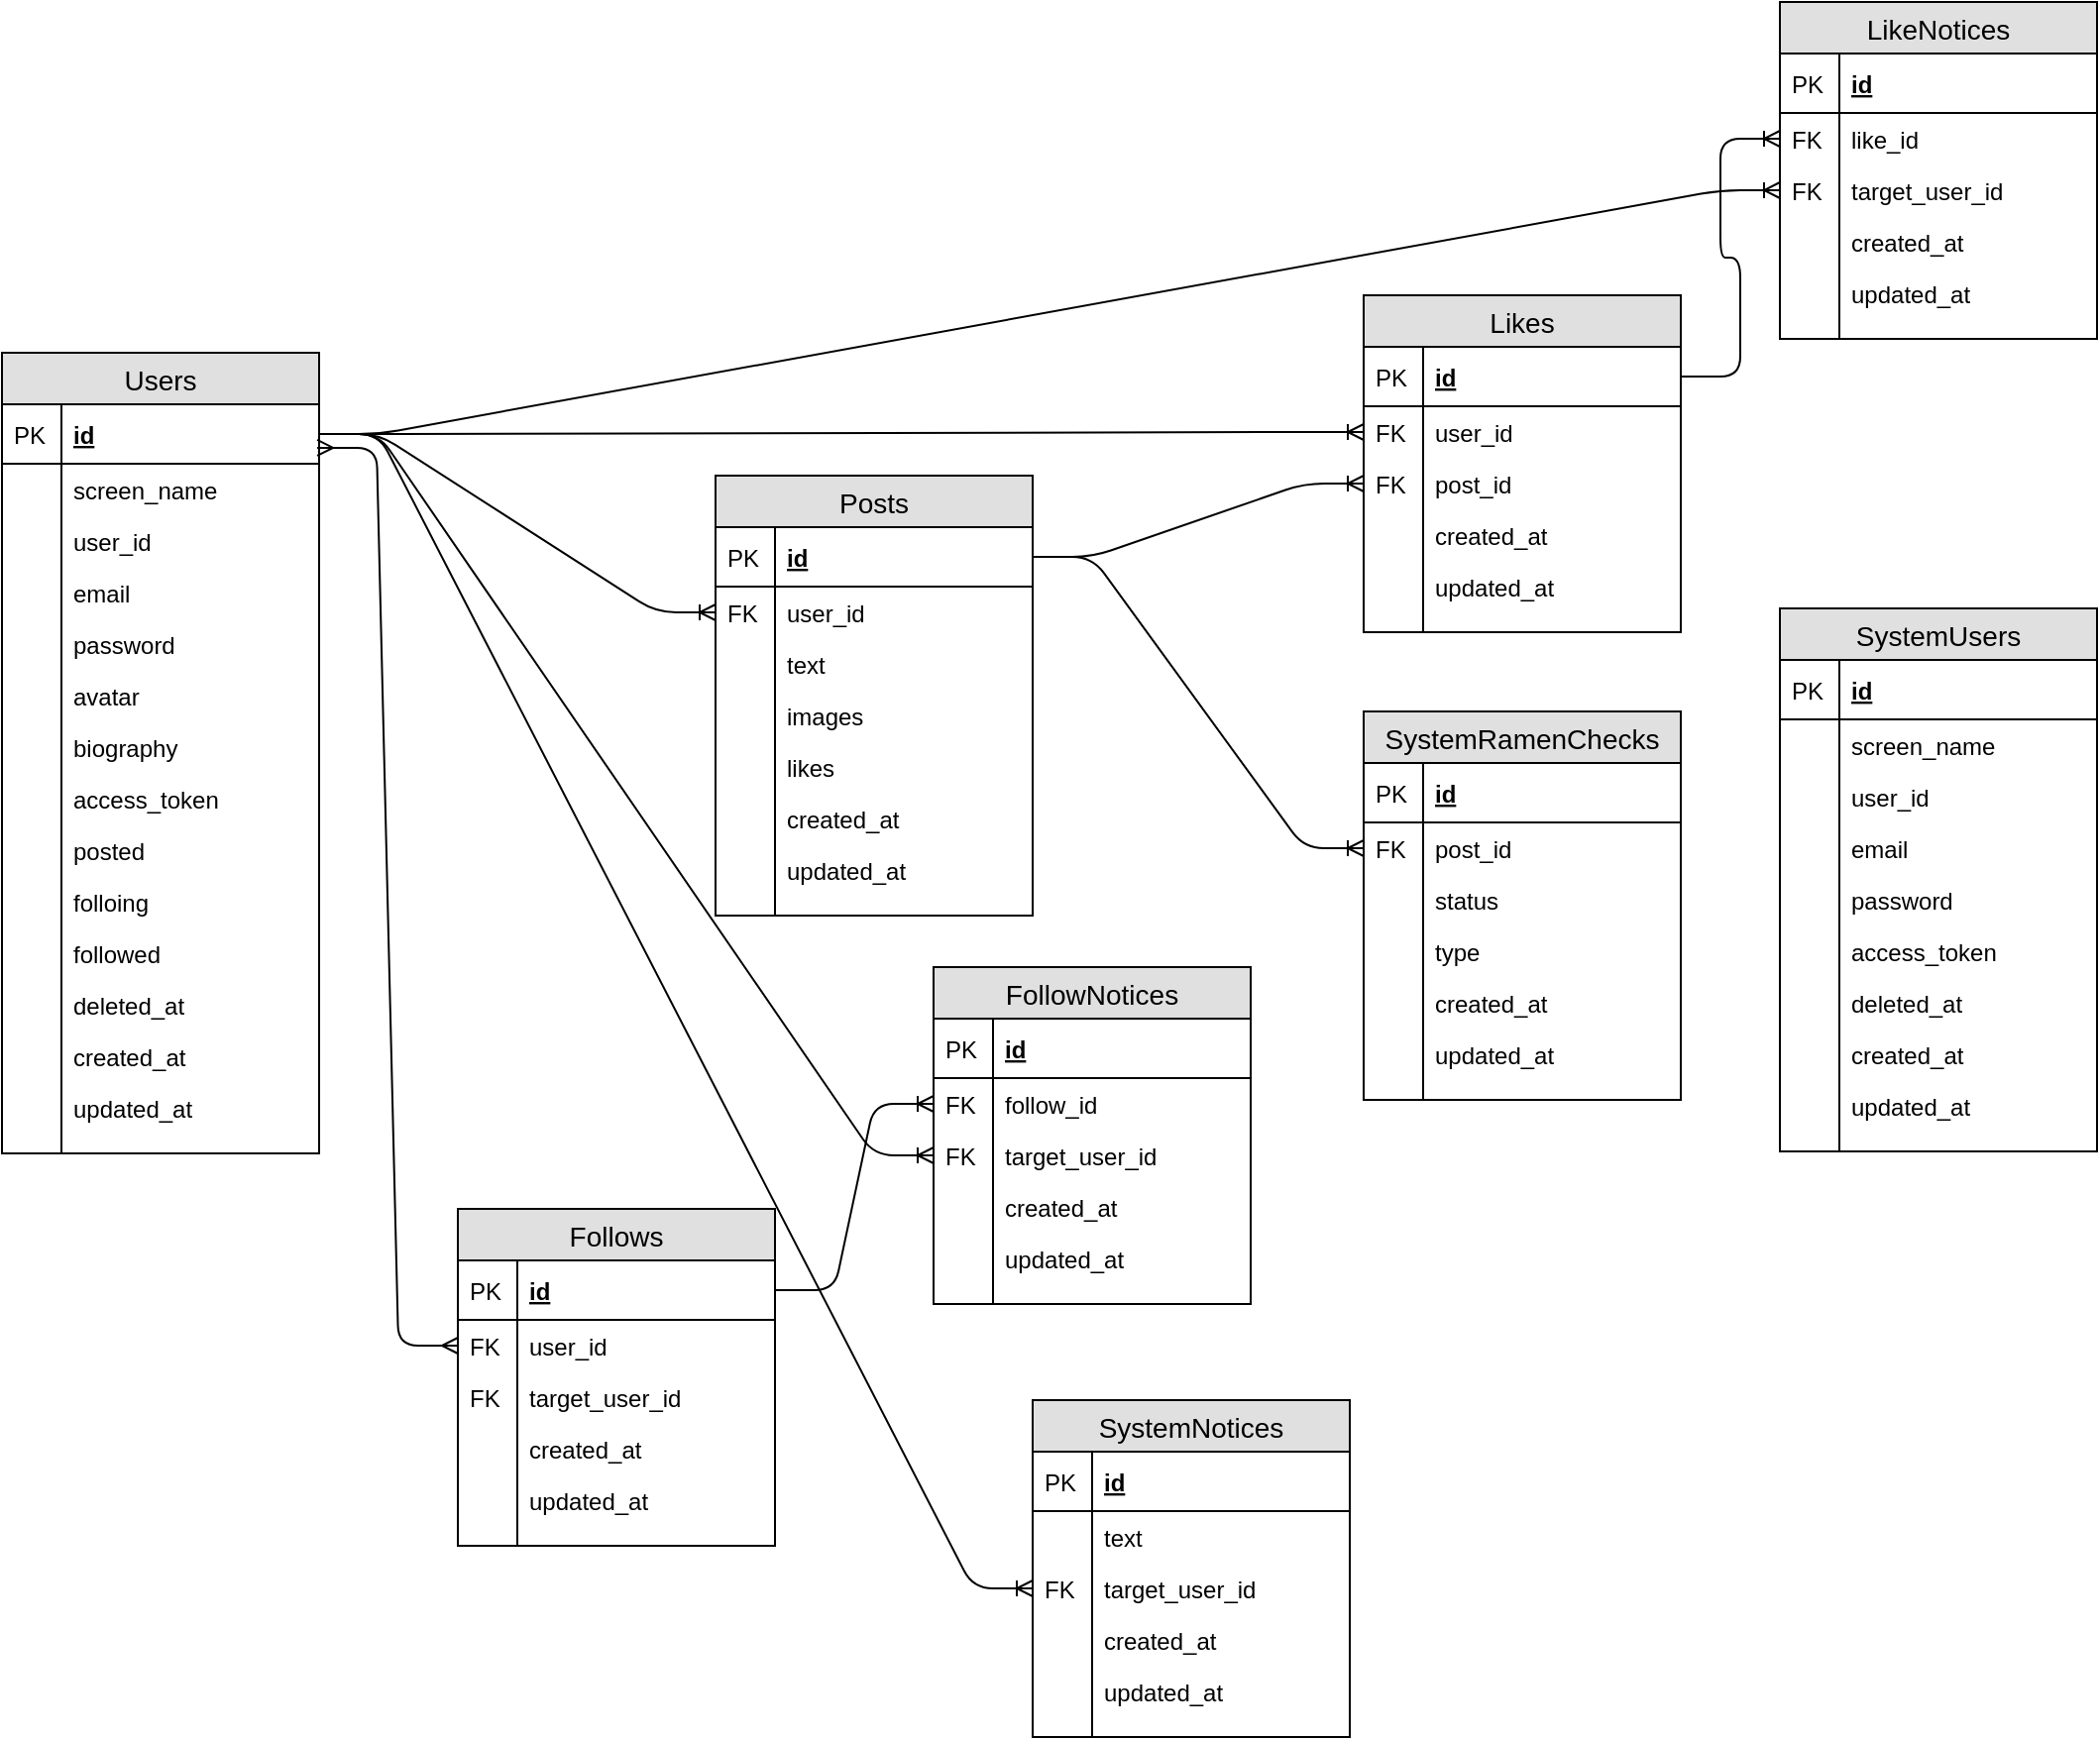 <mxfile version="12.1.3" type="device" pages="1"><diagram id="52-p8HICVX7hDOIulTGm" name="Page-1"><mxGraphModel dx="868" dy="1631" grid="1" gridSize="10" guides="1" tooltips="1" connect="1" arrows="1" fold="1" page="1" pageScale="1" pageWidth="827" pageHeight="1169" math="0" shadow="0"><root><mxCell id="0"/><mxCell id="1" parent="0"/><mxCell id="b--1Mi5Ea0OH1ran-J2r-1" value="Users" style="swimlane;fontStyle=0;childLayout=stackLayout;horizontal=1;startSize=26;fillColor=#e0e0e0;horizontalStack=0;resizeParent=1;resizeParentMax=0;resizeLast=0;collapsible=1;marginBottom=0;swimlaneFillColor=#ffffff;align=center;fontSize=14;" parent="1" vertex="1"><mxGeometry x="10" y="67" width="160" height="404" as="geometry"/></mxCell><mxCell id="b--1Mi5Ea0OH1ran-J2r-2" value="id" style="shape=partialRectangle;top=0;left=0;right=0;bottom=1;align=left;verticalAlign=middle;fillColor=none;spacingLeft=34;spacingRight=4;overflow=hidden;rotatable=0;points=[[0,0.5],[1,0.5]];portConstraint=eastwest;dropTarget=0;fontStyle=5;fontSize=12;" parent="b--1Mi5Ea0OH1ran-J2r-1" vertex="1"><mxGeometry y="26" width="160" height="30" as="geometry"/></mxCell><mxCell id="b--1Mi5Ea0OH1ran-J2r-3" value="PK" style="shape=partialRectangle;top=0;left=0;bottom=0;fillColor=none;align=left;verticalAlign=middle;spacingLeft=4;spacingRight=4;overflow=hidden;rotatable=0;points=[];portConstraint=eastwest;part=1;fontSize=12;" parent="b--1Mi5Ea0OH1ran-J2r-2" vertex="1" connectable="0"><mxGeometry width="30" height="30" as="geometry"/></mxCell><mxCell id="b--1Mi5Ea0OH1ran-J2r-4" value="screen_name" style="shape=partialRectangle;top=0;left=0;right=0;bottom=0;align=left;verticalAlign=top;fillColor=none;spacingLeft=34;spacingRight=4;overflow=hidden;rotatable=0;points=[[0,0.5],[1,0.5]];portConstraint=eastwest;dropTarget=0;fontSize=12;" parent="b--1Mi5Ea0OH1ran-J2r-1" vertex="1"><mxGeometry y="56" width="160" height="26" as="geometry"/></mxCell><mxCell id="b--1Mi5Ea0OH1ran-J2r-5" value="" style="shape=partialRectangle;top=0;left=0;bottom=0;fillColor=none;align=left;verticalAlign=top;spacingLeft=4;spacingRight=4;overflow=hidden;rotatable=0;points=[];portConstraint=eastwest;part=1;fontSize=12;" parent="b--1Mi5Ea0OH1ran-J2r-4" vertex="1" connectable="0"><mxGeometry width="30" height="26" as="geometry"/></mxCell><mxCell id="b--1Mi5Ea0OH1ran-J2r-6" value="user_id" style="shape=partialRectangle;top=0;left=0;right=0;bottom=0;align=left;verticalAlign=top;fillColor=none;spacingLeft=34;spacingRight=4;overflow=hidden;rotatable=0;points=[[0,0.5],[1,0.5]];portConstraint=eastwest;dropTarget=0;fontSize=12;" parent="b--1Mi5Ea0OH1ran-J2r-1" vertex="1"><mxGeometry y="82" width="160" height="26" as="geometry"/></mxCell><mxCell id="b--1Mi5Ea0OH1ran-J2r-7" value="" style="shape=partialRectangle;top=0;left=0;bottom=0;fillColor=none;align=left;verticalAlign=top;spacingLeft=4;spacingRight=4;overflow=hidden;rotatable=0;points=[];portConstraint=eastwest;part=1;fontSize=12;" parent="b--1Mi5Ea0OH1ran-J2r-6" vertex="1" connectable="0"><mxGeometry width="30" height="26" as="geometry"/></mxCell><mxCell id="b--1Mi5Ea0OH1ran-J2r-8" value="email" style="shape=partialRectangle;top=0;left=0;right=0;bottom=0;align=left;verticalAlign=top;fillColor=none;spacingLeft=34;spacingRight=4;overflow=hidden;rotatable=0;points=[[0,0.5],[1,0.5]];portConstraint=eastwest;dropTarget=0;fontSize=12;" parent="b--1Mi5Ea0OH1ran-J2r-1" vertex="1"><mxGeometry y="108" width="160" height="26" as="geometry"/></mxCell><mxCell id="b--1Mi5Ea0OH1ran-J2r-9" value="" style="shape=partialRectangle;top=0;left=0;bottom=0;fillColor=none;align=left;verticalAlign=top;spacingLeft=4;spacingRight=4;overflow=hidden;rotatable=0;points=[];portConstraint=eastwest;part=1;fontSize=12;" parent="b--1Mi5Ea0OH1ran-J2r-8" vertex="1" connectable="0"><mxGeometry width="30" height="26" as="geometry"/></mxCell><mxCell id="b--1Mi5Ea0OH1ran-J2r-12" value="password" style="shape=partialRectangle;top=0;left=0;right=0;bottom=0;align=left;verticalAlign=top;fillColor=none;spacingLeft=34;spacingRight=4;overflow=hidden;rotatable=0;points=[[0,0.5],[1,0.5]];portConstraint=eastwest;dropTarget=0;fontSize=12;" parent="b--1Mi5Ea0OH1ran-J2r-1" vertex="1"><mxGeometry y="134" width="160" height="26" as="geometry"/></mxCell><mxCell id="b--1Mi5Ea0OH1ran-J2r-13" value="" style="shape=partialRectangle;top=0;left=0;bottom=0;fillColor=none;align=left;verticalAlign=top;spacingLeft=4;spacingRight=4;overflow=hidden;rotatable=0;points=[];portConstraint=eastwest;part=1;fontSize=12;" parent="b--1Mi5Ea0OH1ran-J2r-12" vertex="1" connectable="0"><mxGeometry width="30" height="26" as="geometry"/></mxCell><mxCell id="b--1Mi5Ea0OH1ran-J2r-18" value="avatar" style="shape=partialRectangle;top=0;left=0;right=0;bottom=0;align=left;verticalAlign=top;fillColor=none;spacingLeft=34;spacingRight=4;overflow=hidden;rotatable=0;points=[[0,0.5],[1,0.5]];portConstraint=eastwest;dropTarget=0;fontSize=12;" parent="b--1Mi5Ea0OH1ran-J2r-1" vertex="1"><mxGeometry y="160" width="160" height="26" as="geometry"/></mxCell><mxCell id="b--1Mi5Ea0OH1ran-J2r-19" value="" style="shape=partialRectangle;top=0;left=0;bottom=0;fillColor=none;align=left;verticalAlign=top;spacingLeft=4;spacingRight=4;overflow=hidden;rotatable=0;points=[];portConstraint=eastwest;part=1;fontSize=12;" parent="b--1Mi5Ea0OH1ran-J2r-18" vertex="1" connectable="0"><mxGeometry width="30" height="26" as="geometry"/></mxCell><mxCell id="b--1Mi5Ea0OH1ran-J2r-20" value="biography" style="shape=partialRectangle;top=0;left=0;right=0;bottom=0;align=left;verticalAlign=top;fillColor=none;spacingLeft=34;spacingRight=4;overflow=hidden;rotatable=0;points=[[0,0.5],[1,0.5]];portConstraint=eastwest;dropTarget=0;fontSize=12;" parent="b--1Mi5Ea0OH1ran-J2r-1" vertex="1"><mxGeometry y="186" width="160" height="26" as="geometry"/></mxCell><mxCell id="b--1Mi5Ea0OH1ran-J2r-21" value="" style="shape=partialRectangle;top=0;left=0;bottom=0;fillColor=none;align=left;verticalAlign=top;spacingLeft=4;spacingRight=4;overflow=hidden;rotatable=0;points=[];portConstraint=eastwest;part=1;fontSize=12;" parent="b--1Mi5Ea0OH1ran-J2r-20" vertex="1" connectable="0"><mxGeometry width="30" height="26" as="geometry"/></mxCell><mxCell id="BKdv7ssC3z76ObcOqfFI-1" value="access_token" style="shape=partialRectangle;top=0;left=0;right=0;bottom=0;align=left;verticalAlign=top;fillColor=none;spacingLeft=34;spacingRight=4;overflow=hidden;rotatable=0;points=[[0,0.5],[1,0.5]];portConstraint=eastwest;dropTarget=0;fontSize=12;" vertex="1" parent="b--1Mi5Ea0OH1ran-J2r-1"><mxGeometry y="212" width="160" height="26" as="geometry"/></mxCell><mxCell id="BKdv7ssC3z76ObcOqfFI-2" value="" style="shape=partialRectangle;top=0;left=0;bottom=0;fillColor=none;align=left;verticalAlign=top;spacingLeft=4;spacingRight=4;overflow=hidden;rotatable=0;points=[];portConstraint=eastwest;part=1;fontSize=12;" vertex="1" connectable="0" parent="BKdv7ssC3z76ObcOqfFI-1"><mxGeometry width="30" height="26" as="geometry"/></mxCell><mxCell id="BKdv7ssC3z76ObcOqfFI-3" value="posted" style="shape=partialRectangle;top=0;left=0;right=0;bottom=0;align=left;verticalAlign=top;fillColor=none;spacingLeft=34;spacingRight=4;overflow=hidden;rotatable=0;points=[[0,0.5],[1,0.5]];portConstraint=eastwest;dropTarget=0;fontSize=12;" vertex="1" parent="b--1Mi5Ea0OH1ran-J2r-1"><mxGeometry y="238" width="160" height="26" as="geometry"/></mxCell><mxCell id="BKdv7ssC3z76ObcOqfFI-4" value="" style="shape=partialRectangle;top=0;left=0;bottom=0;fillColor=none;align=left;verticalAlign=top;spacingLeft=4;spacingRight=4;overflow=hidden;rotatable=0;points=[];portConstraint=eastwest;part=1;fontSize=12;" vertex="1" connectable="0" parent="BKdv7ssC3z76ObcOqfFI-3"><mxGeometry width="30" height="26" as="geometry"/></mxCell><mxCell id="BKdv7ssC3z76ObcOqfFI-5" value="folloing" style="shape=partialRectangle;top=0;left=0;right=0;bottom=0;align=left;verticalAlign=top;fillColor=none;spacingLeft=34;spacingRight=4;overflow=hidden;rotatable=0;points=[[0,0.5],[1,0.5]];portConstraint=eastwest;dropTarget=0;fontSize=12;" vertex="1" parent="b--1Mi5Ea0OH1ran-J2r-1"><mxGeometry y="264" width="160" height="26" as="geometry"/></mxCell><mxCell id="BKdv7ssC3z76ObcOqfFI-6" value="" style="shape=partialRectangle;top=0;left=0;bottom=0;fillColor=none;align=left;verticalAlign=top;spacingLeft=4;spacingRight=4;overflow=hidden;rotatable=0;points=[];portConstraint=eastwest;part=1;fontSize=12;" vertex="1" connectable="0" parent="BKdv7ssC3z76ObcOqfFI-5"><mxGeometry width="30" height="26" as="geometry"/></mxCell><mxCell id="BKdv7ssC3z76ObcOqfFI-7" value="followed" style="shape=partialRectangle;top=0;left=0;right=0;bottom=0;align=left;verticalAlign=top;fillColor=none;spacingLeft=34;spacingRight=4;overflow=hidden;rotatable=0;points=[[0,0.5],[1,0.5]];portConstraint=eastwest;dropTarget=0;fontSize=12;" vertex="1" parent="b--1Mi5Ea0OH1ran-J2r-1"><mxGeometry y="290" width="160" height="26" as="geometry"/></mxCell><mxCell id="BKdv7ssC3z76ObcOqfFI-8" value="" style="shape=partialRectangle;top=0;left=0;bottom=0;fillColor=none;align=left;verticalAlign=top;spacingLeft=4;spacingRight=4;overflow=hidden;rotatable=0;points=[];portConstraint=eastwest;part=1;fontSize=12;" vertex="1" connectable="0" parent="BKdv7ssC3z76ObcOqfFI-7"><mxGeometry width="30" height="26" as="geometry"/></mxCell><mxCell id="b--1Mi5Ea0OH1ran-J2r-16" value="deleted_at" style="shape=partialRectangle;top=0;left=0;right=0;bottom=0;align=left;verticalAlign=top;fillColor=none;spacingLeft=34;spacingRight=4;overflow=hidden;rotatable=0;points=[[0,0.5],[1,0.5]];portConstraint=eastwest;dropTarget=0;fontSize=12;" parent="b--1Mi5Ea0OH1ran-J2r-1" vertex="1"><mxGeometry y="316" width="160" height="26" as="geometry"/></mxCell><mxCell id="b--1Mi5Ea0OH1ran-J2r-17" value="" style="shape=partialRectangle;top=0;left=0;bottom=0;fillColor=none;align=left;verticalAlign=top;spacingLeft=4;spacingRight=4;overflow=hidden;rotatable=0;points=[];portConstraint=eastwest;part=1;fontSize=12;" parent="b--1Mi5Ea0OH1ran-J2r-16" vertex="1" connectable="0"><mxGeometry width="30" height="26" as="geometry"/></mxCell><mxCell id="b--1Mi5Ea0OH1ran-J2r-22" value="created_at" style="shape=partialRectangle;top=0;left=0;right=0;bottom=0;align=left;verticalAlign=top;fillColor=none;spacingLeft=34;spacingRight=4;overflow=hidden;rotatable=0;points=[[0,0.5],[1,0.5]];portConstraint=eastwest;dropTarget=0;fontSize=12;" parent="b--1Mi5Ea0OH1ran-J2r-1" vertex="1"><mxGeometry y="342" width="160" height="26" as="geometry"/></mxCell><mxCell id="b--1Mi5Ea0OH1ran-J2r-23" value="" style="shape=partialRectangle;top=0;left=0;bottom=0;fillColor=none;align=left;verticalAlign=top;spacingLeft=4;spacingRight=4;overflow=hidden;rotatable=0;points=[];portConstraint=eastwest;part=1;fontSize=12;" parent="b--1Mi5Ea0OH1ran-J2r-22" vertex="1" connectable="0"><mxGeometry width="30" height="26" as="geometry"/></mxCell><mxCell id="b--1Mi5Ea0OH1ran-J2r-24" value="updated_at" style="shape=partialRectangle;top=0;left=0;right=0;bottom=0;align=left;verticalAlign=top;fillColor=none;spacingLeft=34;spacingRight=4;overflow=hidden;rotatable=0;points=[[0,0.5],[1,0.5]];portConstraint=eastwest;dropTarget=0;fontSize=12;" parent="b--1Mi5Ea0OH1ran-J2r-1" vertex="1"><mxGeometry y="368" width="160" height="26" as="geometry"/></mxCell><mxCell id="b--1Mi5Ea0OH1ran-J2r-25" value="" style="shape=partialRectangle;top=0;left=0;bottom=0;fillColor=none;align=left;verticalAlign=top;spacingLeft=4;spacingRight=4;overflow=hidden;rotatable=0;points=[];portConstraint=eastwest;part=1;fontSize=12;" parent="b--1Mi5Ea0OH1ran-J2r-24" vertex="1" connectable="0"><mxGeometry width="30" height="26" as="geometry"/></mxCell><mxCell id="b--1Mi5Ea0OH1ran-J2r-10" value="" style="shape=partialRectangle;top=0;left=0;right=0;bottom=0;align=left;verticalAlign=top;fillColor=none;spacingLeft=34;spacingRight=4;overflow=hidden;rotatable=0;points=[[0,0.5],[1,0.5]];portConstraint=eastwest;dropTarget=0;fontSize=12;" parent="b--1Mi5Ea0OH1ran-J2r-1" vertex="1"><mxGeometry y="394" width="160" height="10" as="geometry"/></mxCell><mxCell id="b--1Mi5Ea0OH1ran-J2r-11" value="" style="shape=partialRectangle;top=0;left=0;bottom=0;fillColor=none;align=left;verticalAlign=top;spacingLeft=4;spacingRight=4;overflow=hidden;rotatable=0;points=[];portConstraint=eastwest;part=1;fontSize=12;" parent="b--1Mi5Ea0OH1ran-J2r-10" vertex="1" connectable="0"><mxGeometry width="30" height="10" as="geometry"/></mxCell><mxCell id="b--1Mi5Ea0OH1ran-J2r-26" value="SystemUsers" style="swimlane;fontStyle=0;childLayout=stackLayout;horizontal=1;startSize=26;fillColor=#e0e0e0;horizontalStack=0;resizeParent=1;resizeParentMax=0;resizeLast=0;collapsible=1;marginBottom=0;swimlaneFillColor=#ffffff;align=center;fontSize=14;" parent="1" vertex="1"><mxGeometry x="907" y="196" width="160" height="274" as="geometry"/></mxCell><mxCell id="b--1Mi5Ea0OH1ran-J2r-27" value="id" style="shape=partialRectangle;top=0;left=0;right=0;bottom=1;align=left;verticalAlign=middle;fillColor=none;spacingLeft=34;spacingRight=4;overflow=hidden;rotatable=0;points=[[0,0.5],[1,0.5]];portConstraint=eastwest;dropTarget=0;fontStyle=5;fontSize=12;" parent="b--1Mi5Ea0OH1ran-J2r-26" vertex="1"><mxGeometry y="26" width="160" height="30" as="geometry"/></mxCell><mxCell id="b--1Mi5Ea0OH1ran-J2r-28" value="PK" style="shape=partialRectangle;top=0;left=0;bottom=0;fillColor=none;align=left;verticalAlign=middle;spacingLeft=4;spacingRight=4;overflow=hidden;rotatable=0;points=[];portConstraint=eastwest;part=1;fontSize=12;" parent="b--1Mi5Ea0OH1ran-J2r-27" vertex="1" connectable="0"><mxGeometry width="30" height="30" as="geometry"/></mxCell><mxCell id="b--1Mi5Ea0OH1ran-J2r-29" value="screen_name" style="shape=partialRectangle;top=0;left=0;right=0;bottom=0;align=left;verticalAlign=top;fillColor=none;spacingLeft=34;spacingRight=4;overflow=hidden;rotatable=0;points=[[0,0.5],[1,0.5]];portConstraint=eastwest;dropTarget=0;fontSize=12;" parent="b--1Mi5Ea0OH1ran-J2r-26" vertex="1"><mxGeometry y="56" width="160" height="26" as="geometry"/></mxCell><mxCell id="b--1Mi5Ea0OH1ran-J2r-30" value="" style="shape=partialRectangle;top=0;left=0;bottom=0;fillColor=none;align=left;verticalAlign=top;spacingLeft=4;spacingRight=4;overflow=hidden;rotatable=0;points=[];portConstraint=eastwest;part=1;fontSize=12;" parent="b--1Mi5Ea0OH1ran-J2r-29" vertex="1" connectable="0"><mxGeometry width="30" height="26" as="geometry"/></mxCell><mxCell id="b--1Mi5Ea0OH1ran-J2r-31" value="user_id" style="shape=partialRectangle;top=0;left=0;right=0;bottom=0;align=left;verticalAlign=top;fillColor=none;spacingLeft=34;spacingRight=4;overflow=hidden;rotatable=0;points=[[0,0.5],[1,0.5]];portConstraint=eastwest;dropTarget=0;fontSize=12;" parent="b--1Mi5Ea0OH1ran-J2r-26" vertex="1"><mxGeometry y="82" width="160" height="26" as="geometry"/></mxCell><mxCell id="b--1Mi5Ea0OH1ran-J2r-32" value="" style="shape=partialRectangle;top=0;left=0;bottom=0;fillColor=none;align=left;verticalAlign=top;spacingLeft=4;spacingRight=4;overflow=hidden;rotatable=0;points=[];portConstraint=eastwest;part=1;fontSize=12;" parent="b--1Mi5Ea0OH1ran-J2r-31" vertex="1" connectable="0"><mxGeometry width="30" height="26" as="geometry"/></mxCell><mxCell id="b--1Mi5Ea0OH1ran-J2r-33" value="email" style="shape=partialRectangle;top=0;left=0;right=0;bottom=0;align=left;verticalAlign=top;fillColor=none;spacingLeft=34;spacingRight=4;overflow=hidden;rotatable=0;points=[[0,0.5],[1,0.5]];portConstraint=eastwest;dropTarget=0;fontSize=12;" parent="b--1Mi5Ea0OH1ran-J2r-26" vertex="1"><mxGeometry y="108" width="160" height="26" as="geometry"/></mxCell><mxCell id="b--1Mi5Ea0OH1ran-J2r-34" value="" style="shape=partialRectangle;top=0;left=0;bottom=0;fillColor=none;align=left;verticalAlign=top;spacingLeft=4;spacingRight=4;overflow=hidden;rotatable=0;points=[];portConstraint=eastwest;part=1;fontSize=12;" parent="b--1Mi5Ea0OH1ran-J2r-33" vertex="1" connectable="0"><mxGeometry width="30" height="26" as="geometry"/></mxCell><mxCell id="b--1Mi5Ea0OH1ran-J2r-35" value="password" style="shape=partialRectangle;top=0;left=0;right=0;bottom=0;align=left;verticalAlign=top;fillColor=none;spacingLeft=34;spacingRight=4;overflow=hidden;rotatable=0;points=[[0,0.5],[1,0.5]];portConstraint=eastwest;dropTarget=0;fontSize=12;" parent="b--1Mi5Ea0OH1ran-J2r-26" vertex="1"><mxGeometry y="134" width="160" height="26" as="geometry"/></mxCell><mxCell id="b--1Mi5Ea0OH1ran-J2r-36" value="" style="shape=partialRectangle;top=0;left=0;bottom=0;fillColor=none;align=left;verticalAlign=top;spacingLeft=4;spacingRight=4;overflow=hidden;rotatable=0;points=[];portConstraint=eastwest;part=1;fontSize=12;" parent="b--1Mi5Ea0OH1ran-J2r-35" vertex="1" connectable="0"><mxGeometry width="30" height="26" as="geometry"/></mxCell><mxCell id="b--1Mi5Ea0OH1ran-J2r-41" value="access_token" style="shape=partialRectangle;top=0;left=0;right=0;bottom=0;align=left;verticalAlign=top;fillColor=none;spacingLeft=34;spacingRight=4;overflow=hidden;rotatable=0;points=[[0,0.5],[1,0.5]];portConstraint=eastwest;dropTarget=0;fontSize=12;" parent="b--1Mi5Ea0OH1ran-J2r-26" vertex="1"><mxGeometry y="160" width="160" height="26" as="geometry"/></mxCell><mxCell id="b--1Mi5Ea0OH1ran-J2r-42" value="" style="shape=partialRectangle;top=0;left=0;bottom=0;fillColor=none;align=left;verticalAlign=top;spacingLeft=4;spacingRight=4;overflow=hidden;rotatable=0;points=[];portConstraint=eastwest;part=1;fontSize=12;" parent="b--1Mi5Ea0OH1ran-J2r-41" vertex="1" connectable="0"><mxGeometry width="30" height="26" as="geometry"/></mxCell><mxCell id="b--1Mi5Ea0OH1ran-J2r-43" value="deleted_at" style="shape=partialRectangle;top=0;left=0;right=0;bottom=0;align=left;verticalAlign=top;fillColor=none;spacingLeft=34;spacingRight=4;overflow=hidden;rotatable=0;points=[[0,0.5],[1,0.5]];portConstraint=eastwest;dropTarget=0;fontSize=12;" parent="b--1Mi5Ea0OH1ran-J2r-26" vertex="1"><mxGeometry y="186" width="160" height="26" as="geometry"/></mxCell><mxCell id="b--1Mi5Ea0OH1ran-J2r-44" value="" style="shape=partialRectangle;top=0;left=0;bottom=0;fillColor=none;align=left;verticalAlign=top;spacingLeft=4;spacingRight=4;overflow=hidden;rotatable=0;points=[];portConstraint=eastwest;part=1;fontSize=12;" parent="b--1Mi5Ea0OH1ran-J2r-43" vertex="1" connectable="0"><mxGeometry width="30" height="26" as="geometry"/></mxCell><mxCell id="b--1Mi5Ea0OH1ran-J2r-45" value="created_at" style="shape=partialRectangle;top=0;left=0;right=0;bottom=0;align=left;verticalAlign=top;fillColor=none;spacingLeft=34;spacingRight=4;overflow=hidden;rotatable=0;points=[[0,0.5],[1,0.5]];portConstraint=eastwest;dropTarget=0;fontSize=12;" parent="b--1Mi5Ea0OH1ran-J2r-26" vertex="1"><mxGeometry y="212" width="160" height="26" as="geometry"/></mxCell><mxCell id="b--1Mi5Ea0OH1ran-J2r-46" value="" style="shape=partialRectangle;top=0;left=0;bottom=0;fillColor=none;align=left;verticalAlign=top;spacingLeft=4;spacingRight=4;overflow=hidden;rotatable=0;points=[];portConstraint=eastwest;part=1;fontSize=12;" parent="b--1Mi5Ea0OH1ran-J2r-45" vertex="1" connectable="0"><mxGeometry width="30" height="26" as="geometry"/></mxCell><mxCell id="b--1Mi5Ea0OH1ran-J2r-49" value="updated_at" style="shape=partialRectangle;top=0;left=0;right=0;bottom=0;align=left;verticalAlign=top;fillColor=none;spacingLeft=34;spacingRight=4;overflow=hidden;rotatable=0;points=[[0,0.5],[1,0.5]];portConstraint=eastwest;dropTarget=0;fontSize=12;" parent="b--1Mi5Ea0OH1ran-J2r-26" vertex="1"><mxGeometry y="238" width="160" height="26" as="geometry"/></mxCell><mxCell id="b--1Mi5Ea0OH1ran-J2r-50" value="" style="shape=partialRectangle;top=0;left=0;bottom=0;fillColor=none;align=left;verticalAlign=top;spacingLeft=4;spacingRight=4;overflow=hidden;rotatable=0;points=[];portConstraint=eastwest;part=1;fontSize=12;" parent="b--1Mi5Ea0OH1ran-J2r-49" vertex="1" connectable="0"><mxGeometry width="30" height="26" as="geometry"/></mxCell><mxCell id="b--1Mi5Ea0OH1ran-J2r-47" value="" style="shape=partialRectangle;top=0;left=0;right=0;bottom=0;align=left;verticalAlign=top;fillColor=none;spacingLeft=34;spacingRight=4;overflow=hidden;rotatable=0;points=[[0,0.5],[1,0.5]];portConstraint=eastwest;dropTarget=0;fontSize=12;" parent="b--1Mi5Ea0OH1ran-J2r-26" vertex="1"><mxGeometry y="264" width="160" height="10" as="geometry"/></mxCell><mxCell id="b--1Mi5Ea0OH1ran-J2r-48" value="" style="shape=partialRectangle;top=0;left=0;bottom=0;fillColor=none;align=left;verticalAlign=top;spacingLeft=4;spacingRight=4;overflow=hidden;rotatable=0;points=[];portConstraint=eastwest;part=1;fontSize=12;" parent="b--1Mi5Ea0OH1ran-J2r-47" vertex="1" connectable="0"><mxGeometry width="30" height="10" as="geometry"/></mxCell><mxCell id="b--1Mi5Ea0OH1ran-J2r-55" value="Posts" style="swimlane;fontStyle=0;childLayout=stackLayout;horizontal=1;startSize=26;fillColor=#e0e0e0;horizontalStack=0;resizeParent=1;resizeParentMax=0;resizeLast=0;collapsible=1;marginBottom=0;swimlaneFillColor=#ffffff;align=center;fontSize=14;" parent="1" vertex="1"><mxGeometry x="370" y="129" width="160" height="222" as="geometry"/></mxCell><mxCell id="b--1Mi5Ea0OH1ran-J2r-56" value="id" style="shape=partialRectangle;top=0;left=0;right=0;bottom=1;align=left;verticalAlign=middle;fillColor=none;spacingLeft=34;spacingRight=4;overflow=hidden;rotatable=0;points=[[0,0.5],[1,0.5]];portConstraint=eastwest;dropTarget=0;fontStyle=5;fontSize=12;" parent="b--1Mi5Ea0OH1ran-J2r-55" vertex="1"><mxGeometry y="26" width="160" height="30" as="geometry"/></mxCell><mxCell id="b--1Mi5Ea0OH1ran-J2r-57" value="PK" style="shape=partialRectangle;top=0;left=0;bottom=0;fillColor=none;align=left;verticalAlign=middle;spacingLeft=4;spacingRight=4;overflow=hidden;rotatable=0;points=[];portConstraint=eastwest;part=1;fontSize=12;" parent="b--1Mi5Ea0OH1ran-J2r-56" vertex="1" connectable="0"><mxGeometry width="30" height="30" as="geometry"/></mxCell><mxCell id="b--1Mi5Ea0OH1ran-J2r-58" value="user_id" style="shape=partialRectangle;top=0;left=0;right=0;bottom=0;align=left;verticalAlign=top;fillColor=none;spacingLeft=34;spacingRight=4;overflow=hidden;rotatable=0;points=[[0,0.5],[1,0.5]];portConstraint=eastwest;dropTarget=0;fontSize=12;" parent="b--1Mi5Ea0OH1ran-J2r-55" vertex="1"><mxGeometry y="56" width="160" height="26" as="geometry"/></mxCell><mxCell id="b--1Mi5Ea0OH1ran-J2r-59" value="FK" style="shape=partialRectangle;top=0;left=0;bottom=0;fillColor=none;align=left;verticalAlign=top;spacingLeft=4;spacingRight=4;overflow=hidden;rotatable=0;points=[];portConstraint=eastwest;part=1;fontSize=12;" parent="b--1Mi5Ea0OH1ran-J2r-58" vertex="1" connectable="0"><mxGeometry width="30" height="26" as="geometry"/></mxCell><mxCell id="b--1Mi5Ea0OH1ran-J2r-60" value="text" style="shape=partialRectangle;top=0;left=0;right=0;bottom=0;align=left;verticalAlign=top;fillColor=none;spacingLeft=34;spacingRight=4;overflow=hidden;rotatable=0;points=[[0,0.5],[1,0.5]];portConstraint=eastwest;dropTarget=0;fontSize=12;" parent="b--1Mi5Ea0OH1ran-J2r-55" vertex="1"><mxGeometry y="82" width="160" height="26" as="geometry"/></mxCell><mxCell id="b--1Mi5Ea0OH1ran-J2r-61" value="" style="shape=partialRectangle;top=0;left=0;bottom=0;fillColor=none;align=left;verticalAlign=top;spacingLeft=4;spacingRight=4;overflow=hidden;rotatable=0;points=[];portConstraint=eastwest;part=1;fontSize=12;" parent="b--1Mi5Ea0OH1ran-J2r-60" vertex="1" connectable="0"><mxGeometry width="30" height="26" as="geometry"/></mxCell><mxCell id="b--1Mi5Ea0OH1ran-J2r-62" value="images" style="shape=partialRectangle;top=0;left=0;right=0;bottom=0;align=left;verticalAlign=top;fillColor=none;spacingLeft=34;spacingRight=4;overflow=hidden;rotatable=0;points=[[0,0.5],[1,0.5]];portConstraint=eastwest;dropTarget=0;fontSize=12;" parent="b--1Mi5Ea0OH1ran-J2r-55" vertex="1"><mxGeometry y="108" width="160" height="26" as="geometry"/></mxCell><mxCell id="b--1Mi5Ea0OH1ran-J2r-63" value="" style="shape=partialRectangle;top=0;left=0;bottom=0;fillColor=none;align=left;verticalAlign=top;spacingLeft=4;spacingRight=4;overflow=hidden;rotatable=0;points=[];portConstraint=eastwest;part=1;fontSize=12;" parent="b--1Mi5Ea0OH1ran-J2r-62" vertex="1" connectable="0"><mxGeometry width="30" height="26" as="geometry"/></mxCell><mxCell id="BKdv7ssC3z76ObcOqfFI-9" value="likes" style="shape=partialRectangle;top=0;left=0;right=0;bottom=0;align=left;verticalAlign=top;fillColor=none;spacingLeft=34;spacingRight=4;overflow=hidden;rotatable=0;points=[[0,0.5],[1,0.5]];portConstraint=eastwest;dropTarget=0;fontSize=12;" vertex="1" parent="b--1Mi5Ea0OH1ran-J2r-55"><mxGeometry y="134" width="160" height="26" as="geometry"/></mxCell><mxCell id="BKdv7ssC3z76ObcOqfFI-10" value="" style="shape=partialRectangle;top=0;left=0;bottom=0;fillColor=none;align=left;verticalAlign=top;spacingLeft=4;spacingRight=4;overflow=hidden;rotatable=0;points=[];portConstraint=eastwest;part=1;fontSize=12;" vertex="1" connectable="0" parent="BKdv7ssC3z76ObcOqfFI-9"><mxGeometry width="30" height="26" as="geometry"/></mxCell><mxCell id="b--1Mi5Ea0OH1ran-J2r-70" value="created_at" style="shape=partialRectangle;top=0;left=0;right=0;bottom=0;align=left;verticalAlign=top;fillColor=none;spacingLeft=34;spacingRight=4;overflow=hidden;rotatable=0;points=[[0,0.5],[1,0.5]];portConstraint=eastwest;dropTarget=0;fontSize=12;" parent="b--1Mi5Ea0OH1ran-J2r-55" vertex="1"><mxGeometry y="160" width="160" height="26" as="geometry"/></mxCell><mxCell id="b--1Mi5Ea0OH1ran-J2r-71" value="" style="shape=partialRectangle;top=0;left=0;bottom=0;fillColor=none;align=left;verticalAlign=top;spacingLeft=4;spacingRight=4;overflow=hidden;rotatable=0;points=[];portConstraint=eastwest;part=1;fontSize=12;" parent="b--1Mi5Ea0OH1ran-J2r-70" vertex="1" connectable="0"><mxGeometry width="30" height="26" as="geometry"/></mxCell><mxCell id="b--1Mi5Ea0OH1ran-J2r-68" value="updated_at" style="shape=partialRectangle;top=0;left=0;right=0;bottom=0;align=left;verticalAlign=top;fillColor=none;spacingLeft=34;spacingRight=4;overflow=hidden;rotatable=0;points=[[0,0.5],[1,0.5]];portConstraint=eastwest;dropTarget=0;fontSize=12;" parent="b--1Mi5Ea0OH1ran-J2r-55" vertex="1"><mxGeometry y="186" width="160" height="26" as="geometry"/></mxCell><mxCell id="b--1Mi5Ea0OH1ran-J2r-69" value="" style="shape=partialRectangle;top=0;left=0;bottom=0;fillColor=none;align=left;verticalAlign=top;spacingLeft=4;spacingRight=4;overflow=hidden;rotatable=0;points=[];portConstraint=eastwest;part=1;fontSize=12;" parent="b--1Mi5Ea0OH1ran-J2r-68" vertex="1" connectable="0"><mxGeometry width="30" height="26" as="geometry"/></mxCell><mxCell id="b--1Mi5Ea0OH1ran-J2r-64" value="" style="shape=partialRectangle;top=0;left=0;right=0;bottom=0;align=left;verticalAlign=top;fillColor=none;spacingLeft=34;spacingRight=4;overflow=hidden;rotatable=0;points=[[0,0.5],[1,0.5]];portConstraint=eastwest;dropTarget=0;fontSize=12;" parent="b--1Mi5Ea0OH1ran-J2r-55" vertex="1"><mxGeometry y="212" width="160" height="10" as="geometry"/></mxCell><mxCell id="b--1Mi5Ea0OH1ran-J2r-65" value="" style="shape=partialRectangle;top=0;left=0;bottom=0;fillColor=none;align=left;verticalAlign=top;spacingLeft=4;spacingRight=4;overflow=hidden;rotatable=0;points=[];portConstraint=eastwest;part=1;fontSize=12;" parent="b--1Mi5Ea0OH1ran-J2r-64" vertex="1" connectable="0"><mxGeometry width="30" height="10" as="geometry"/></mxCell><mxCell id="b--1Mi5Ea0OH1ran-J2r-72" value="Follows" style="swimlane;fontStyle=0;childLayout=stackLayout;horizontal=1;startSize=26;fillColor=#e0e0e0;horizontalStack=0;resizeParent=1;resizeParentMax=0;resizeLast=0;collapsible=1;marginBottom=0;swimlaneFillColor=#ffffff;align=center;fontSize=14;" parent="1" vertex="1"><mxGeometry x="240" y="499" width="160" height="170" as="geometry"/></mxCell><mxCell id="b--1Mi5Ea0OH1ran-J2r-73" value="id" style="shape=partialRectangle;top=0;left=0;right=0;bottom=1;align=left;verticalAlign=middle;fillColor=none;spacingLeft=34;spacingRight=4;overflow=hidden;rotatable=0;points=[[0,0.5],[1,0.5]];portConstraint=eastwest;dropTarget=0;fontStyle=5;fontSize=12;" parent="b--1Mi5Ea0OH1ran-J2r-72" vertex="1"><mxGeometry y="26" width="160" height="30" as="geometry"/></mxCell><mxCell id="b--1Mi5Ea0OH1ran-J2r-74" value="PK" style="shape=partialRectangle;top=0;left=0;bottom=0;fillColor=none;align=left;verticalAlign=middle;spacingLeft=4;spacingRight=4;overflow=hidden;rotatable=0;points=[];portConstraint=eastwest;part=1;fontSize=12;" parent="b--1Mi5Ea0OH1ran-J2r-73" vertex="1" connectable="0"><mxGeometry width="30" height="30" as="geometry"/></mxCell><mxCell id="b--1Mi5Ea0OH1ran-J2r-75" value="user_id" style="shape=partialRectangle;top=0;left=0;right=0;bottom=0;align=left;verticalAlign=top;fillColor=none;spacingLeft=34;spacingRight=4;overflow=hidden;rotatable=0;points=[[0,0.5],[1,0.5]];portConstraint=eastwest;dropTarget=0;fontSize=12;" parent="b--1Mi5Ea0OH1ran-J2r-72" vertex="1"><mxGeometry y="56" width="160" height="26" as="geometry"/></mxCell><mxCell id="b--1Mi5Ea0OH1ran-J2r-76" value="FK" style="shape=partialRectangle;top=0;left=0;bottom=0;fillColor=none;align=left;verticalAlign=top;spacingLeft=4;spacingRight=4;overflow=hidden;rotatable=0;points=[];portConstraint=eastwest;part=1;fontSize=12;" parent="b--1Mi5Ea0OH1ran-J2r-75" vertex="1" connectable="0"><mxGeometry width="30" height="26" as="geometry"/></mxCell><mxCell id="b--1Mi5Ea0OH1ran-J2r-77" value="target_user_id" style="shape=partialRectangle;top=0;left=0;right=0;bottom=0;align=left;verticalAlign=top;fillColor=none;spacingLeft=34;spacingRight=4;overflow=hidden;rotatable=0;points=[[0,0.5],[1,0.5]];portConstraint=eastwest;dropTarget=0;fontSize=12;" parent="b--1Mi5Ea0OH1ran-J2r-72" vertex="1"><mxGeometry y="82" width="160" height="26" as="geometry"/></mxCell><mxCell id="b--1Mi5Ea0OH1ran-J2r-78" value="FK" style="shape=partialRectangle;top=0;left=0;bottom=0;fillColor=none;align=left;verticalAlign=top;spacingLeft=4;spacingRight=4;overflow=hidden;rotatable=0;points=[];portConstraint=eastwest;part=1;fontSize=12;" parent="b--1Mi5Ea0OH1ran-J2r-77" vertex="1" connectable="0"><mxGeometry width="30" height="26" as="geometry"/></mxCell><mxCell id="b--1Mi5Ea0OH1ran-J2r-85" value="created_at" style="shape=partialRectangle;top=0;left=0;right=0;bottom=0;align=left;verticalAlign=top;fillColor=none;spacingLeft=34;spacingRight=4;overflow=hidden;rotatable=0;points=[[0,0.5],[1,0.5]];portConstraint=eastwest;dropTarget=0;fontSize=12;" parent="b--1Mi5Ea0OH1ran-J2r-72" vertex="1"><mxGeometry y="108" width="160" height="26" as="geometry"/></mxCell><mxCell id="b--1Mi5Ea0OH1ran-J2r-86" value="" style="shape=partialRectangle;top=0;left=0;bottom=0;fillColor=none;align=left;verticalAlign=top;spacingLeft=4;spacingRight=4;overflow=hidden;rotatable=0;points=[];portConstraint=eastwest;part=1;fontSize=12;" parent="b--1Mi5Ea0OH1ran-J2r-85" vertex="1" connectable="0"><mxGeometry width="30" height="26" as="geometry"/></mxCell><mxCell id="b--1Mi5Ea0OH1ran-J2r-79" value="updated_at" style="shape=partialRectangle;top=0;left=0;right=0;bottom=0;align=left;verticalAlign=top;fillColor=none;spacingLeft=34;spacingRight=4;overflow=hidden;rotatable=0;points=[[0,0.5],[1,0.5]];portConstraint=eastwest;dropTarget=0;fontSize=12;" parent="b--1Mi5Ea0OH1ran-J2r-72" vertex="1"><mxGeometry y="134" width="160" height="26" as="geometry"/></mxCell><mxCell id="b--1Mi5Ea0OH1ran-J2r-80" value="" style="shape=partialRectangle;top=0;left=0;bottom=0;fillColor=none;align=left;verticalAlign=top;spacingLeft=4;spacingRight=4;overflow=hidden;rotatable=0;points=[];portConstraint=eastwest;part=1;fontSize=12;" parent="b--1Mi5Ea0OH1ran-J2r-79" vertex="1" connectable="0"><mxGeometry width="30" height="26" as="geometry"/></mxCell><mxCell id="b--1Mi5Ea0OH1ran-J2r-81" value="" style="shape=partialRectangle;top=0;left=0;right=0;bottom=0;align=left;verticalAlign=top;fillColor=none;spacingLeft=34;spacingRight=4;overflow=hidden;rotatable=0;points=[[0,0.5],[1,0.5]];portConstraint=eastwest;dropTarget=0;fontSize=12;" parent="b--1Mi5Ea0OH1ran-J2r-72" vertex="1"><mxGeometry y="160" width="160" height="10" as="geometry"/></mxCell><mxCell id="b--1Mi5Ea0OH1ran-J2r-82" value="" style="shape=partialRectangle;top=0;left=0;bottom=0;fillColor=none;align=left;verticalAlign=top;spacingLeft=4;spacingRight=4;overflow=hidden;rotatable=0;points=[];portConstraint=eastwest;part=1;fontSize=12;" parent="b--1Mi5Ea0OH1ran-J2r-81" vertex="1" connectable="0"><mxGeometry width="30" height="10" as="geometry"/></mxCell><mxCell id="b--1Mi5Ea0OH1ran-J2r-87" value="Likes" style="swimlane;fontStyle=0;childLayout=stackLayout;horizontal=1;startSize=26;fillColor=#e0e0e0;horizontalStack=0;resizeParent=1;resizeParentMax=0;resizeLast=0;collapsible=1;marginBottom=0;swimlaneFillColor=#ffffff;align=center;fontSize=14;" parent="1" vertex="1"><mxGeometry x="697" y="38" width="160" height="170" as="geometry"/></mxCell><mxCell id="b--1Mi5Ea0OH1ran-J2r-88" value="id" style="shape=partialRectangle;top=0;left=0;right=0;bottom=1;align=left;verticalAlign=middle;fillColor=none;spacingLeft=34;spacingRight=4;overflow=hidden;rotatable=0;points=[[0,0.5],[1,0.5]];portConstraint=eastwest;dropTarget=0;fontStyle=5;fontSize=12;" parent="b--1Mi5Ea0OH1ran-J2r-87" vertex="1"><mxGeometry y="26" width="160" height="30" as="geometry"/></mxCell><mxCell id="b--1Mi5Ea0OH1ran-J2r-89" value="PK" style="shape=partialRectangle;top=0;left=0;bottom=0;fillColor=none;align=left;verticalAlign=middle;spacingLeft=4;spacingRight=4;overflow=hidden;rotatable=0;points=[];portConstraint=eastwest;part=1;fontSize=12;" parent="b--1Mi5Ea0OH1ran-J2r-88" vertex="1" connectable="0"><mxGeometry width="30" height="30" as="geometry"/></mxCell><mxCell id="b--1Mi5Ea0OH1ran-J2r-90" value="user_id" style="shape=partialRectangle;top=0;left=0;right=0;bottom=0;align=left;verticalAlign=top;fillColor=none;spacingLeft=34;spacingRight=4;overflow=hidden;rotatable=0;points=[[0,0.5],[1,0.5]];portConstraint=eastwest;dropTarget=0;fontSize=12;" parent="b--1Mi5Ea0OH1ran-J2r-87" vertex="1"><mxGeometry y="56" width="160" height="26" as="geometry"/></mxCell><mxCell id="b--1Mi5Ea0OH1ran-J2r-91" value="FK" style="shape=partialRectangle;top=0;left=0;bottom=0;fillColor=none;align=left;verticalAlign=top;spacingLeft=4;spacingRight=4;overflow=hidden;rotatable=0;points=[];portConstraint=eastwest;part=1;fontSize=12;" parent="b--1Mi5Ea0OH1ran-J2r-90" vertex="1" connectable="0"><mxGeometry width="30" height="26" as="geometry"/></mxCell><mxCell id="b--1Mi5Ea0OH1ran-J2r-92" value="post_id" style="shape=partialRectangle;top=0;left=0;right=0;bottom=0;align=left;verticalAlign=top;fillColor=none;spacingLeft=34;spacingRight=4;overflow=hidden;rotatable=0;points=[[0,0.5],[1,0.5]];portConstraint=eastwest;dropTarget=0;fontSize=12;" parent="b--1Mi5Ea0OH1ran-J2r-87" vertex="1"><mxGeometry y="82" width="160" height="26" as="geometry"/></mxCell><mxCell id="b--1Mi5Ea0OH1ran-J2r-93" value="FK" style="shape=partialRectangle;top=0;left=0;bottom=0;fillColor=none;align=left;verticalAlign=top;spacingLeft=4;spacingRight=4;overflow=hidden;rotatable=0;points=[];portConstraint=eastwest;part=1;fontSize=12;" parent="b--1Mi5Ea0OH1ran-J2r-92" vertex="1" connectable="0"><mxGeometry width="30" height="26" as="geometry"/></mxCell><mxCell id="b--1Mi5Ea0OH1ran-J2r-96" value="created_at" style="shape=partialRectangle;top=0;left=0;right=0;bottom=0;align=left;verticalAlign=top;fillColor=none;spacingLeft=34;spacingRight=4;overflow=hidden;rotatable=0;points=[[0,0.5],[1,0.5]];portConstraint=eastwest;dropTarget=0;fontSize=12;" parent="b--1Mi5Ea0OH1ran-J2r-87" vertex="1"><mxGeometry y="108" width="160" height="26" as="geometry"/></mxCell><mxCell id="b--1Mi5Ea0OH1ran-J2r-97" value="" style="shape=partialRectangle;top=0;left=0;bottom=0;fillColor=none;align=left;verticalAlign=top;spacingLeft=4;spacingRight=4;overflow=hidden;rotatable=0;points=[];portConstraint=eastwest;part=1;fontSize=12;" parent="b--1Mi5Ea0OH1ran-J2r-96" vertex="1" connectable="0"><mxGeometry width="30" height="26" as="geometry"/></mxCell><mxCell id="b--1Mi5Ea0OH1ran-J2r-98" value="updated_at" style="shape=partialRectangle;top=0;left=0;right=0;bottom=0;align=left;verticalAlign=top;fillColor=none;spacingLeft=34;spacingRight=4;overflow=hidden;rotatable=0;points=[[0,0.5],[1,0.5]];portConstraint=eastwest;dropTarget=0;fontSize=12;" parent="b--1Mi5Ea0OH1ran-J2r-87" vertex="1"><mxGeometry y="134" width="160" height="26" as="geometry"/></mxCell><mxCell id="b--1Mi5Ea0OH1ran-J2r-99" value="" style="shape=partialRectangle;top=0;left=0;bottom=0;fillColor=none;align=left;verticalAlign=top;spacingLeft=4;spacingRight=4;overflow=hidden;rotatable=0;points=[];portConstraint=eastwest;part=1;fontSize=12;" parent="b--1Mi5Ea0OH1ran-J2r-98" vertex="1" connectable="0"><mxGeometry width="30" height="26" as="geometry"/></mxCell><mxCell id="b--1Mi5Ea0OH1ran-J2r-100" value="" style="shape=partialRectangle;top=0;left=0;right=0;bottom=0;align=left;verticalAlign=top;fillColor=none;spacingLeft=34;spacingRight=4;overflow=hidden;rotatable=0;points=[[0,0.5],[1,0.5]];portConstraint=eastwest;dropTarget=0;fontSize=12;" parent="b--1Mi5Ea0OH1ran-J2r-87" vertex="1"><mxGeometry y="160" width="160" height="10" as="geometry"/></mxCell><mxCell id="b--1Mi5Ea0OH1ran-J2r-101" value="" style="shape=partialRectangle;top=0;left=0;bottom=0;fillColor=none;align=left;verticalAlign=top;spacingLeft=4;spacingRight=4;overflow=hidden;rotatable=0;points=[];portConstraint=eastwest;part=1;fontSize=12;" parent="b--1Mi5Ea0OH1ran-J2r-100" vertex="1" connectable="0"><mxGeometry width="30" height="10" as="geometry"/></mxCell><mxCell id="b--1Mi5Ea0OH1ran-J2r-102" value="LikeNotices" style="swimlane;fontStyle=0;childLayout=stackLayout;horizontal=1;startSize=26;fillColor=#e0e0e0;horizontalStack=0;resizeParent=1;resizeParentMax=0;resizeLast=0;collapsible=1;marginBottom=0;swimlaneFillColor=#ffffff;align=center;fontSize=14;" parent="1" vertex="1"><mxGeometry x="907" y="-110" width="160" height="170" as="geometry"/></mxCell><mxCell id="b--1Mi5Ea0OH1ran-J2r-103" value="id" style="shape=partialRectangle;top=0;left=0;right=0;bottom=1;align=left;verticalAlign=middle;fillColor=none;spacingLeft=34;spacingRight=4;overflow=hidden;rotatable=0;points=[[0,0.5],[1,0.5]];portConstraint=eastwest;dropTarget=0;fontStyle=5;fontSize=12;" parent="b--1Mi5Ea0OH1ran-J2r-102" vertex="1"><mxGeometry y="26" width="160" height="30" as="geometry"/></mxCell><mxCell id="b--1Mi5Ea0OH1ran-J2r-104" value="PK" style="shape=partialRectangle;top=0;left=0;bottom=0;fillColor=none;align=left;verticalAlign=middle;spacingLeft=4;spacingRight=4;overflow=hidden;rotatable=0;points=[];portConstraint=eastwest;part=1;fontSize=12;" parent="b--1Mi5Ea0OH1ran-J2r-103" vertex="1" connectable="0"><mxGeometry width="30" height="30" as="geometry"/></mxCell><mxCell id="b--1Mi5Ea0OH1ran-J2r-105" value="like_id" style="shape=partialRectangle;top=0;left=0;right=0;bottom=0;align=left;verticalAlign=top;fillColor=none;spacingLeft=34;spacingRight=4;overflow=hidden;rotatable=0;points=[[0,0.5],[1,0.5]];portConstraint=eastwest;dropTarget=0;fontSize=12;" parent="b--1Mi5Ea0OH1ran-J2r-102" vertex="1"><mxGeometry y="56" width="160" height="26" as="geometry"/></mxCell><mxCell id="b--1Mi5Ea0OH1ran-J2r-106" value="FK" style="shape=partialRectangle;top=0;left=0;bottom=0;fillColor=none;align=left;verticalAlign=top;spacingLeft=4;spacingRight=4;overflow=hidden;rotatable=0;points=[];portConstraint=eastwest;part=1;fontSize=12;" parent="b--1Mi5Ea0OH1ran-J2r-105" vertex="1" connectable="0"><mxGeometry width="30" height="26" as="geometry"/></mxCell><mxCell id="b--1Mi5Ea0OH1ran-J2r-107" value="target_user_id" style="shape=partialRectangle;top=0;left=0;right=0;bottom=0;align=left;verticalAlign=top;fillColor=none;spacingLeft=34;spacingRight=4;overflow=hidden;rotatable=0;points=[[0,0.5],[1,0.5]];portConstraint=eastwest;dropTarget=0;fontSize=12;" parent="b--1Mi5Ea0OH1ran-J2r-102" vertex="1"><mxGeometry y="82" width="160" height="26" as="geometry"/></mxCell><mxCell id="b--1Mi5Ea0OH1ran-J2r-108" value="FK" style="shape=partialRectangle;top=0;left=0;bottom=0;fillColor=none;align=left;verticalAlign=top;spacingLeft=4;spacingRight=4;overflow=hidden;rotatable=0;points=[];portConstraint=eastwest;part=1;fontSize=12;" parent="b--1Mi5Ea0OH1ran-J2r-107" vertex="1" connectable="0"><mxGeometry width="30" height="26" as="geometry"/></mxCell><mxCell id="b--1Mi5Ea0OH1ran-J2r-111" value="created_at" style="shape=partialRectangle;top=0;left=0;right=0;bottom=0;align=left;verticalAlign=top;fillColor=none;spacingLeft=34;spacingRight=4;overflow=hidden;rotatable=0;points=[[0,0.5],[1,0.5]];portConstraint=eastwest;dropTarget=0;fontSize=12;" parent="b--1Mi5Ea0OH1ran-J2r-102" vertex="1"><mxGeometry y="108" width="160" height="26" as="geometry"/></mxCell><mxCell id="b--1Mi5Ea0OH1ran-J2r-112" value="" style="shape=partialRectangle;top=0;left=0;bottom=0;fillColor=none;align=left;verticalAlign=top;spacingLeft=4;spacingRight=4;overflow=hidden;rotatable=0;points=[];portConstraint=eastwest;part=1;fontSize=12;" parent="b--1Mi5Ea0OH1ran-J2r-111" vertex="1" connectable="0"><mxGeometry width="30" height="26" as="geometry"/></mxCell><mxCell id="b--1Mi5Ea0OH1ran-J2r-113" value="updated_at" style="shape=partialRectangle;top=0;left=0;right=0;bottom=0;align=left;verticalAlign=top;fillColor=none;spacingLeft=34;spacingRight=4;overflow=hidden;rotatable=0;points=[[0,0.5],[1,0.5]];portConstraint=eastwest;dropTarget=0;fontSize=12;" parent="b--1Mi5Ea0OH1ran-J2r-102" vertex="1"><mxGeometry y="134" width="160" height="26" as="geometry"/></mxCell><mxCell id="b--1Mi5Ea0OH1ran-J2r-114" value="" style="shape=partialRectangle;top=0;left=0;bottom=0;fillColor=none;align=left;verticalAlign=top;spacingLeft=4;spacingRight=4;overflow=hidden;rotatable=0;points=[];portConstraint=eastwest;part=1;fontSize=12;" parent="b--1Mi5Ea0OH1ran-J2r-113" vertex="1" connectable="0"><mxGeometry width="30" height="26" as="geometry"/></mxCell><mxCell id="b--1Mi5Ea0OH1ran-J2r-115" value="" style="shape=partialRectangle;top=0;left=0;right=0;bottom=0;align=left;verticalAlign=top;fillColor=none;spacingLeft=34;spacingRight=4;overflow=hidden;rotatable=0;points=[[0,0.5],[1,0.5]];portConstraint=eastwest;dropTarget=0;fontSize=12;" parent="b--1Mi5Ea0OH1ran-J2r-102" vertex="1"><mxGeometry y="160" width="160" height="10" as="geometry"/></mxCell><mxCell id="b--1Mi5Ea0OH1ran-J2r-116" value="" style="shape=partialRectangle;top=0;left=0;bottom=0;fillColor=none;align=left;verticalAlign=top;spacingLeft=4;spacingRight=4;overflow=hidden;rotatable=0;points=[];portConstraint=eastwest;part=1;fontSize=12;" parent="b--1Mi5Ea0OH1ran-J2r-115" vertex="1" connectable="0"><mxGeometry width="30" height="10" as="geometry"/></mxCell><mxCell id="b--1Mi5Ea0OH1ran-J2r-117" value="FollowNotices" style="swimlane;fontStyle=0;childLayout=stackLayout;horizontal=1;startSize=26;fillColor=#e0e0e0;horizontalStack=0;resizeParent=1;resizeParentMax=0;resizeLast=0;collapsible=1;marginBottom=0;swimlaneFillColor=#ffffff;align=center;fontSize=14;" parent="1" vertex="1"><mxGeometry x="480" y="377" width="160" height="170" as="geometry"/></mxCell><mxCell id="b--1Mi5Ea0OH1ran-J2r-118" value="id" style="shape=partialRectangle;top=0;left=0;right=0;bottom=1;align=left;verticalAlign=middle;fillColor=none;spacingLeft=34;spacingRight=4;overflow=hidden;rotatable=0;points=[[0,0.5],[1,0.5]];portConstraint=eastwest;dropTarget=0;fontStyle=5;fontSize=12;" parent="b--1Mi5Ea0OH1ran-J2r-117" vertex="1"><mxGeometry y="26" width="160" height="30" as="geometry"/></mxCell><mxCell id="b--1Mi5Ea0OH1ran-J2r-119" value="PK" style="shape=partialRectangle;top=0;left=0;bottom=0;fillColor=none;align=left;verticalAlign=middle;spacingLeft=4;spacingRight=4;overflow=hidden;rotatable=0;points=[];portConstraint=eastwest;part=1;fontSize=12;" parent="b--1Mi5Ea0OH1ran-J2r-118" vertex="1" connectable="0"><mxGeometry width="30" height="30" as="geometry"/></mxCell><mxCell id="b--1Mi5Ea0OH1ran-J2r-120" value="follow_id" style="shape=partialRectangle;top=0;left=0;right=0;bottom=0;align=left;verticalAlign=top;fillColor=none;spacingLeft=34;spacingRight=4;overflow=hidden;rotatable=0;points=[[0,0.5],[1,0.5]];portConstraint=eastwest;dropTarget=0;fontSize=12;" parent="b--1Mi5Ea0OH1ran-J2r-117" vertex="1"><mxGeometry y="56" width="160" height="26" as="geometry"/></mxCell><mxCell id="b--1Mi5Ea0OH1ran-J2r-121" value="FK" style="shape=partialRectangle;top=0;left=0;bottom=0;fillColor=none;align=left;verticalAlign=top;spacingLeft=4;spacingRight=4;overflow=hidden;rotatable=0;points=[];portConstraint=eastwest;part=1;fontSize=12;" parent="b--1Mi5Ea0OH1ran-J2r-120" vertex="1" connectable="0"><mxGeometry width="30" height="26" as="geometry"/></mxCell><mxCell id="b--1Mi5Ea0OH1ran-J2r-122" value="target_user_id" style="shape=partialRectangle;top=0;left=0;right=0;bottom=0;align=left;verticalAlign=top;fillColor=none;spacingLeft=34;spacingRight=4;overflow=hidden;rotatable=0;points=[[0,0.5],[1,0.5]];portConstraint=eastwest;dropTarget=0;fontSize=12;" parent="b--1Mi5Ea0OH1ran-J2r-117" vertex="1"><mxGeometry y="82" width="160" height="26" as="geometry"/></mxCell><mxCell id="b--1Mi5Ea0OH1ran-J2r-123" value="FK" style="shape=partialRectangle;top=0;left=0;bottom=0;fillColor=none;align=left;verticalAlign=top;spacingLeft=4;spacingRight=4;overflow=hidden;rotatable=0;points=[];portConstraint=eastwest;part=1;fontSize=12;" parent="b--1Mi5Ea0OH1ran-J2r-122" vertex="1" connectable="0"><mxGeometry width="30" height="26" as="geometry"/></mxCell><mxCell id="b--1Mi5Ea0OH1ran-J2r-126" value="created_at" style="shape=partialRectangle;top=0;left=0;right=0;bottom=0;align=left;verticalAlign=top;fillColor=none;spacingLeft=34;spacingRight=4;overflow=hidden;rotatable=0;points=[[0,0.5],[1,0.5]];portConstraint=eastwest;dropTarget=0;fontSize=12;" parent="b--1Mi5Ea0OH1ran-J2r-117" vertex="1"><mxGeometry y="108" width="160" height="26" as="geometry"/></mxCell><mxCell id="b--1Mi5Ea0OH1ran-J2r-127" value="" style="shape=partialRectangle;top=0;left=0;bottom=0;fillColor=none;align=left;verticalAlign=top;spacingLeft=4;spacingRight=4;overflow=hidden;rotatable=0;points=[];portConstraint=eastwest;part=1;fontSize=12;" parent="b--1Mi5Ea0OH1ran-J2r-126" vertex="1" connectable="0"><mxGeometry width="30" height="26" as="geometry"/></mxCell><mxCell id="b--1Mi5Ea0OH1ran-J2r-128" value="updated_at" style="shape=partialRectangle;top=0;left=0;right=0;bottom=0;align=left;verticalAlign=top;fillColor=none;spacingLeft=34;spacingRight=4;overflow=hidden;rotatable=0;points=[[0,0.5],[1,0.5]];portConstraint=eastwest;dropTarget=0;fontSize=12;" parent="b--1Mi5Ea0OH1ran-J2r-117" vertex="1"><mxGeometry y="134" width="160" height="26" as="geometry"/></mxCell><mxCell id="b--1Mi5Ea0OH1ran-J2r-129" value="" style="shape=partialRectangle;top=0;left=0;bottom=0;fillColor=none;align=left;verticalAlign=top;spacingLeft=4;spacingRight=4;overflow=hidden;rotatable=0;points=[];portConstraint=eastwest;part=1;fontSize=12;" parent="b--1Mi5Ea0OH1ran-J2r-128" vertex="1" connectable="0"><mxGeometry width="30" height="26" as="geometry"/></mxCell><mxCell id="b--1Mi5Ea0OH1ran-J2r-130" value="" style="shape=partialRectangle;top=0;left=0;right=0;bottom=0;align=left;verticalAlign=top;fillColor=none;spacingLeft=34;spacingRight=4;overflow=hidden;rotatable=0;points=[[0,0.5],[1,0.5]];portConstraint=eastwest;dropTarget=0;fontSize=12;" parent="b--1Mi5Ea0OH1ran-J2r-117" vertex="1"><mxGeometry y="160" width="160" height="10" as="geometry"/></mxCell><mxCell id="b--1Mi5Ea0OH1ran-J2r-131" value="" style="shape=partialRectangle;top=0;left=0;bottom=0;fillColor=none;align=left;verticalAlign=top;spacingLeft=4;spacingRight=4;overflow=hidden;rotatable=0;points=[];portConstraint=eastwest;part=1;fontSize=12;" parent="b--1Mi5Ea0OH1ran-J2r-130" vertex="1" connectable="0"><mxGeometry width="30" height="10" as="geometry"/></mxCell><mxCell id="b--1Mi5Ea0OH1ran-J2r-132" value="SystemNotices" style="swimlane;fontStyle=0;childLayout=stackLayout;horizontal=1;startSize=26;fillColor=#e0e0e0;horizontalStack=0;resizeParent=1;resizeParentMax=0;resizeLast=0;collapsible=1;marginBottom=0;swimlaneFillColor=#ffffff;align=center;fontSize=14;" parent="1" vertex="1"><mxGeometry x="530" y="595.5" width="160" height="170" as="geometry"/></mxCell><mxCell id="b--1Mi5Ea0OH1ran-J2r-133" value="id" style="shape=partialRectangle;top=0;left=0;right=0;bottom=1;align=left;verticalAlign=middle;fillColor=none;spacingLeft=34;spacingRight=4;overflow=hidden;rotatable=0;points=[[0,0.5],[1,0.5]];portConstraint=eastwest;dropTarget=0;fontStyle=5;fontSize=12;" parent="b--1Mi5Ea0OH1ran-J2r-132" vertex="1"><mxGeometry y="26" width="160" height="30" as="geometry"/></mxCell><mxCell id="b--1Mi5Ea0OH1ran-J2r-134" value="PK" style="shape=partialRectangle;top=0;left=0;bottom=0;fillColor=none;align=left;verticalAlign=middle;spacingLeft=4;spacingRight=4;overflow=hidden;rotatable=0;points=[];portConstraint=eastwest;part=1;fontSize=12;" parent="b--1Mi5Ea0OH1ran-J2r-133" vertex="1" connectable="0"><mxGeometry width="30" height="30" as="geometry"/></mxCell><mxCell id="b--1Mi5Ea0OH1ran-J2r-135" value="text" style="shape=partialRectangle;top=0;left=0;right=0;bottom=0;align=left;verticalAlign=top;fillColor=none;spacingLeft=34;spacingRight=4;overflow=hidden;rotatable=0;points=[[0,0.5],[1,0.5]];portConstraint=eastwest;dropTarget=0;fontSize=12;" parent="b--1Mi5Ea0OH1ran-J2r-132" vertex="1"><mxGeometry y="56" width="160" height="26" as="geometry"/></mxCell><mxCell id="b--1Mi5Ea0OH1ran-J2r-136" value="" style="shape=partialRectangle;top=0;left=0;bottom=0;fillColor=none;align=left;verticalAlign=top;spacingLeft=4;spacingRight=4;overflow=hidden;rotatable=0;points=[];portConstraint=eastwest;part=1;fontSize=12;" parent="b--1Mi5Ea0OH1ran-J2r-135" vertex="1" connectable="0"><mxGeometry width="30" height="26" as="geometry"/></mxCell><mxCell id="b--1Mi5Ea0OH1ran-J2r-137" value="target_user_id" style="shape=partialRectangle;top=0;left=0;right=0;bottom=0;align=left;verticalAlign=top;fillColor=none;spacingLeft=34;spacingRight=4;overflow=hidden;rotatable=0;points=[[0,0.5],[1,0.5]];portConstraint=eastwest;dropTarget=0;fontSize=12;" parent="b--1Mi5Ea0OH1ran-J2r-132" vertex="1"><mxGeometry y="82" width="160" height="26" as="geometry"/></mxCell><mxCell id="b--1Mi5Ea0OH1ran-J2r-138" value="FK" style="shape=partialRectangle;top=0;left=0;bottom=0;fillColor=none;align=left;verticalAlign=top;spacingLeft=4;spacingRight=4;overflow=hidden;rotatable=0;points=[];portConstraint=eastwest;part=1;fontSize=12;" parent="b--1Mi5Ea0OH1ran-J2r-137" vertex="1" connectable="0"><mxGeometry width="30" height="26" as="geometry"/></mxCell><mxCell id="b--1Mi5Ea0OH1ran-J2r-141" value="created_at" style="shape=partialRectangle;top=0;left=0;right=0;bottom=0;align=left;verticalAlign=top;fillColor=none;spacingLeft=34;spacingRight=4;overflow=hidden;rotatable=0;points=[[0,0.5],[1,0.5]];portConstraint=eastwest;dropTarget=0;fontSize=12;" parent="b--1Mi5Ea0OH1ran-J2r-132" vertex="1"><mxGeometry y="108" width="160" height="26" as="geometry"/></mxCell><mxCell id="b--1Mi5Ea0OH1ran-J2r-142" value="" style="shape=partialRectangle;top=0;left=0;bottom=0;fillColor=none;align=left;verticalAlign=top;spacingLeft=4;spacingRight=4;overflow=hidden;rotatable=0;points=[];portConstraint=eastwest;part=1;fontSize=12;" parent="b--1Mi5Ea0OH1ran-J2r-141" vertex="1" connectable="0"><mxGeometry width="30" height="26" as="geometry"/></mxCell><mxCell id="b--1Mi5Ea0OH1ran-J2r-143" value="updated_at" style="shape=partialRectangle;top=0;left=0;right=0;bottom=0;align=left;verticalAlign=top;fillColor=none;spacingLeft=34;spacingRight=4;overflow=hidden;rotatable=0;points=[[0,0.5],[1,0.5]];portConstraint=eastwest;dropTarget=0;fontSize=12;" parent="b--1Mi5Ea0OH1ran-J2r-132" vertex="1"><mxGeometry y="134" width="160" height="26" as="geometry"/></mxCell><mxCell id="b--1Mi5Ea0OH1ran-J2r-144" value="" style="shape=partialRectangle;top=0;left=0;bottom=0;fillColor=none;align=left;verticalAlign=top;spacingLeft=4;spacingRight=4;overflow=hidden;rotatable=0;points=[];portConstraint=eastwest;part=1;fontSize=12;" parent="b--1Mi5Ea0OH1ran-J2r-143" vertex="1" connectable="0"><mxGeometry width="30" height="26" as="geometry"/></mxCell><mxCell id="b--1Mi5Ea0OH1ran-J2r-145" value="" style="shape=partialRectangle;top=0;left=0;right=0;bottom=0;align=left;verticalAlign=top;fillColor=none;spacingLeft=34;spacingRight=4;overflow=hidden;rotatable=0;points=[[0,0.5],[1,0.5]];portConstraint=eastwest;dropTarget=0;fontSize=12;" parent="b--1Mi5Ea0OH1ran-J2r-132" vertex="1"><mxGeometry y="160" width="160" height="10" as="geometry"/></mxCell><mxCell id="b--1Mi5Ea0OH1ran-J2r-146" value="" style="shape=partialRectangle;top=0;left=0;bottom=0;fillColor=none;align=left;verticalAlign=top;spacingLeft=4;spacingRight=4;overflow=hidden;rotatable=0;points=[];portConstraint=eastwest;part=1;fontSize=12;" parent="b--1Mi5Ea0OH1ran-J2r-145" vertex="1" connectable="0"><mxGeometry width="30" height="10" as="geometry"/></mxCell><mxCell id="b--1Mi5Ea0OH1ran-J2r-147" value="SystemRamenChecks" style="swimlane;fontStyle=0;childLayout=stackLayout;horizontal=1;startSize=26;fillColor=#e0e0e0;horizontalStack=0;resizeParent=1;resizeParentMax=0;resizeLast=0;collapsible=1;marginBottom=0;swimlaneFillColor=#ffffff;align=center;fontSize=14;" parent="1" vertex="1"><mxGeometry x="697" y="248" width="160" height="196" as="geometry"/></mxCell><mxCell id="b--1Mi5Ea0OH1ran-J2r-148" value="id" style="shape=partialRectangle;top=0;left=0;right=0;bottom=1;align=left;verticalAlign=middle;fillColor=none;spacingLeft=34;spacingRight=4;overflow=hidden;rotatable=0;points=[[0,0.5],[1,0.5]];portConstraint=eastwest;dropTarget=0;fontStyle=5;fontSize=12;" parent="b--1Mi5Ea0OH1ran-J2r-147" vertex="1"><mxGeometry y="26" width="160" height="30" as="geometry"/></mxCell><mxCell id="b--1Mi5Ea0OH1ran-J2r-149" value="PK" style="shape=partialRectangle;top=0;left=0;bottom=0;fillColor=none;align=left;verticalAlign=middle;spacingLeft=4;spacingRight=4;overflow=hidden;rotatable=0;points=[];portConstraint=eastwest;part=1;fontSize=12;" parent="b--1Mi5Ea0OH1ran-J2r-148" vertex="1" connectable="0"><mxGeometry width="30" height="30" as="geometry"/></mxCell><mxCell id="b--1Mi5Ea0OH1ran-J2r-150" value="post_id" style="shape=partialRectangle;top=0;left=0;right=0;bottom=0;align=left;verticalAlign=top;fillColor=none;spacingLeft=34;spacingRight=4;overflow=hidden;rotatable=0;points=[[0,0.5],[1,0.5]];portConstraint=eastwest;dropTarget=0;fontSize=12;" parent="b--1Mi5Ea0OH1ran-J2r-147" vertex="1"><mxGeometry y="56" width="160" height="26" as="geometry"/></mxCell><mxCell id="b--1Mi5Ea0OH1ran-J2r-151" value="FK" style="shape=partialRectangle;top=0;left=0;bottom=0;fillColor=none;align=left;verticalAlign=top;spacingLeft=4;spacingRight=4;overflow=hidden;rotatable=0;points=[];portConstraint=eastwest;part=1;fontSize=12;" parent="b--1Mi5Ea0OH1ran-J2r-150" vertex="1" connectable="0"><mxGeometry width="30" height="26" as="geometry"/></mxCell><mxCell id="b--1Mi5Ea0OH1ran-J2r-152" value="status" style="shape=partialRectangle;top=0;left=0;right=0;bottom=0;align=left;verticalAlign=top;fillColor=none;spacingLeft=34;spacingRight=4;overflow=hidden;rotatable=0;points=[[0,0.5],[1,0.5]];portConstraint=eastwest;dropTarget=0;fontSize=12;" parent="b--1Mi5Ea0OH1ran-J2r-147" vertex="1"><mxGeometry y="82" width="160" height="26" as="geometry"/></mxCell><mxCell id="b--1Mi5Ea0OH1ran-J2r-153" value="" style="shape=partialRectangle;top=0;left=0;bottom=0;fillColor=none;align=left;verticalAlign=top;spacingLeft=4;spacingRight=4;overflow=hidden;rotatable=0;points=[];portConstraint=eastwest;part=1;fontSize=12;" parent="b--1Mi5Ea0OH1ran-J2r-152" vertex="1" connectable="0"><mxGeometry width="30" height="26" as="geometry"/></mxCell><mxCell id="b--1Mi5Ea0OH1ran-J2r-164" value="type" style="shape=partialRectangle;top=0;left=0;right=0;bottom=0;align=left;verticalAlign=top;fillColor=none;spacingLeft=34;spacingRight=4;overflow=hidden;rotatable=0;points=[[0,0.5],[1,0.5]];portConstraint=eastwest;dropTarget=0;fontSize=12;" parent="b--1Mi5Ea0OH1ran-J2r-147" vertex="1"><mxGeometry y="108" width="160" height="26" as="geometry"/></mxCell><mxCell id="b--1Mi5Ea0OH1ran-J2r-165" value="" style="shape=partialRectangle;top=0;left=0;bottom=0;fillColor=none;align=left;verticalAlign=top;spacingLeft=4;spacingRight=4;overflow=hidden;rotatable=0;points=[];portConstraint=eastwest;part=1;fontSize=12;" parent="b--1Mi5Ea0OH1ran-J2r-164" vertex="1" connectable="0"><mxGeometry width="30" height="26" as="geometry"/></mxCell><mxCell id="b--1Mi5Ea0OH1ran-J2r-156" value="created_at" style="shape=partialRectangle;top=0;left=0;right=0;bottom=0;align=left;verticalAlign=top;fillColor=none;spacingLeft=34;spacingRight=4;overflow=hidden;rotatable=0;points=[[0,0.5],[1,0.5]];portConstraint=eastwest;dropTarget=0;fontSize=12;" parent="b--1Mi5Ea0OH1ran-J2r-147" vertex="1"><mxGeometry y="134" width="160" height="26" as="geometry"/></mxCell><mxCell id="b--1Mi5Ea0OH1ran-J2r-157" value="" style="shape=partialRectangle;top=0;left=0;bottom=0;fillColor=none;align=left;verticalAlign=top;spacingLeft=4;spacingRight=4;overflow=hidden;rotatable=0;points=[];portConstraint=eastwest;part=1;fontSize=12;" parent="b--1Mi5Ea0OH1ran-J2r-156" vertex="1" connectable="0"><mxGeometry width="30" height="26" as="geometry"/></mxCell><mxCell id="b--1Mi5Ea0OH1ran-J2r-158" value="updated_at" style="shape=partialRectangle;top=0;left=0;right=0;bottom=0;align=left;verticalAlign=top;fillColor=none;spacingLeft=34;spacingRight=4;overflow=hidden;rotatable=0;points=[[0,0.5],[1,0.5]];portConstraint=eastwest;dropTarget=0;fontSize=12;" parent="b--1Mi5Ea0OH1ran-J2r-147" vertex="1"><mxGeometry y="160" width="160" height="26" as="geometry"/></mxCell><mxCell id="b--1Mi5Ea0OH1ran-J2r-159" value="" style="shape=partialRectangle;top=0;left=0;bottom=0;fillColor=none;align=left;verticalAlign=top;spacingLeft=4;spacingRight=4;overflow=hidden;rotatable=0;points=[];portConstraint=eastwest;part=1;fontSize=12;" parent="b--1Mi5Ea0OH1ran-J2r-158" vertex="1" connectable="0"><mxGeometry width="30" height="26" as="geometry"/></mxCell><mxCell id="b--1Mi5Ea0OH1ran-J2r-160" value="" style="shape=partialRectangle;top=0;left=0;right=0;bottom=0;align=left;verticalAlign=top;fillColor=none;spacingLeft=34;spacingRight=4;overflow=hidden;rotatable=0;points=[[0,0.5],[1,0.5]];portConstraint=eastwest;dropTarget=0;fontSize=12;" parent="b--1Mi5Ea0OH1ran-J2r-147" vertex="1"><mxGeometry y="186" width="160" height="10" as="geometry"/></mxCell><mxCell id="b--1Mi5Ea0OH1ran-J2r-161" value="" style="shape=partialRectangle;top=0;left=0;bottom=0;fillColor=none;align=left;verticalAlign=top;spacingLeft=4;spacingRight=4;overflow=hidden;rotatable=0;points=[];portConstraint=eastwest;part=1;fontSize=12;" parent="b--1Mi5Ea0OH1ran-J2r-160" vertex="1" connectable="0"><mxGeometry width="30" height="10" as="geometry"/></mxCell><mxCell id="b--1Mi5Ea0OH1ran-J2r-166" value="" style="edgeStyle=entityRelationEdgeStyle;fontSize=12;html=1;endArrow=ERoneToMany;exitX=1;exitY=0.5;exitDx=0;exitDy=0;entryX=0;entryY=0.5;entryDx=0;entryDy=0;" parent="1" source="b--1Mi5Ea0OH1ran-J2r-2" target="b--1Mi5Ea0OH1ran-J2r-58" edge="1"><mxGeometry width="100" height="100" relative="1" as="geometry"><mxPoint x="250" y="238" as="sourcePoint"/><mxPoint x="350" y="138" as="targetPoint"/></mxGeometry></mxCell><mxCell id="b--1Mi5Ea0OH1ran-J2r-167" value="" style="edgeStyle=entityRelationEdgeStyle;fontSize=12;html=1;endArrow=ERoneToMany;exitX=1;exitY=0.5;exitDx=0;exitDy=0;entryX=0;entryY=0.5;entryDx=0;entryDy=0;" parent="1" source="b--1Mi5Ea0OH1ran-J2r-2" target="b--1Mi5Ea0OH1ran-J2r-90" edge="1"><mxGeometry width="100" height="100" relative="1" as="geometry"><mxPoint x="400" y="100" as="sourcePoint"/><mxPoint x="570" y="500" as="targetPoint"/></mxGeometry></mxCell><mxCell id="b--1Mi5Ea0OH1ran-J2r-168" value="" style="edgeStyle=entityRelationEdgeStyle;fontSize=12;html=1;endArrow=ERoneToMany;exitX=1;exitY=0.5;exitDx=0;exitDy=0;entryX=0;entryY=0.5;entryDx=0;entryDy=0;" parent="1" source="b--1Mi5Ea0OH1ran-J2r-56" target="b--1Mi5Ea0OH1ran-J2r-92" edge="1"><mxGeometry width="100" height="100" relative="1" as="geometry"><mxPoint x="400" y="134" as="sourcePoint"/><mxPoint x="815" y="536" as="targetPoint"/></mxGeometry></mxCell><mxCell id="b--1Mi5Ea0OH1ran-J2r-169" value="" style="edgeStyle=entityRelationEdgeStyle;fontSize=12;html=1;endArrow=ERmany;startArrow=ERmany;exitX=0.994;exitY=0.733;exitDx=0;exitDy=0;exitPerimeter=0;entryX=0;entryY=0.5;entryDx=0;entryDy=0;" parent="1" source="b--1Mi5Ea0OH1ran-J2r-2" target="b--1Mi5Ea0OH1ran-J2r-75" edge="1"><mxGeometry width="100" height="100" relative="1" as="geometry"><mxPoint x="190" y="366" as="sourcePoint"/><mxPoint x="290" y="266" as="targetPoint"/></mxGeometry></mxCell><mxCell id="b--1Mi5Ea0OH1ran-J2r-170" value="" style="edgeStyle=entityRelationEdgeStyle;fontSize=12;html=1;endArrow=ERoneToMany;entryX=0;entryY=0.5;entryDx=0;entryDy=0;exitX=1;exitY=0.5;exitDx=0;exitDy=0;" parent="1" source="b--1Mi5Ea0OH1ran-J2r-73" target="b--1Mi5Ea0OH1ran-J2r-120" edge="1"><mxGeometry width="100" height="100" relative="1" as="geometry"><mxPoint x="10" y="1040" as="sourcePoint"/><mxPoint x="110" y="940" as="targetPoint"/></mxGeometry></mxCell><mxCell id="b--1Mi5Ea0OH1ran-J2r-172" value="" style="edgeStyle=entityRelationEdgeStyle;fontSize=12;html=1;endArrow=ERoneToMany;exitX=1;exitY=0.5;exitDx=0;exitDy=0;entryX=0;entryY=0.5;entryDx=0;entryDy=0;" parent="1" source="b--1Mi5Ea0OH1ran-J2r-2" target="b--1Mi5Ea0OH1ran-J2r-122" edge="1"><mxGeometry width="100" height="100" relative="1" as="geometry"><mxPoint x="180" y="118" as="sourcePoint"/><mxPoint x="470" y="237" as="targetPoint"/></mxGeometry></mxCell><mxCell id="b--1Mi5Ea0OH1ran-J2r-174" value="" style="edgeStyle=entityRelationEdgeStyle;fontSize=12;html=1;endArrow=ERoneToMany;exitX=1;exitY=0.5;exitDx=0;exitDy=0;entryX=0;entryY=0.5;entryDx=0;entryDy=0;" parent="1" source="b--1Mi5Ea0OH1ran-J2r-56" target="b--1Mi5Ea0OH1ran-J2r-150" edge="1"><mxGeometry width="100" height="100" relative="1" as="geometry"><mxPoint x="550" y="174" as="sourcePoint"/><mxPoint x="707" y="143" as="targetPoint"/></mxGeometry></mxCell><mxCell id="b--1Mi5Ea0OH1ran-J2r-175" value="" style="edgeStyle=entityRelationEdgeStyle;fontSize=12;html=1;endArrow=ERoneToMany;exitX=1;exitY=0.5;exitDx=0;exitDy=0;entryX=0;entryY=0.5;entryDx=0;entryDy=0;" parent="1" source="b--1Mi5Ea0OH1ran-J2r-88" target="b--1Mi5Ea0OH1ran-J2r-105" edge="1"><mxGeometry width="100" height="100" relative="1" as="geometry"><mxPoint x="550" y="174" as="sourcePoint"/><mxPoint x="707" y="143" as="targetPoint"/></mxGeometry></mxCell><mxCell id="b--1Mi5Ea0OH1ran-J2r-176" value="" style="edgeStyle=entityRelationEdgeStyle;fontSize=12;html=1;endArrow=ERoneToMany;exitX=1;exitY=0.5;exitDx=0;exitDy=0;entryX=0;entryY=0.5;entryDx=0;entryDy=0;" parent="1" source="b--1Mi5Ea0OH1ran-J2r-2" target="b--1Mi5Ea0OH1ran-J2r-107" edge="1"><mxGeometry width="100" height="100" relative="1" as="geometry"><mxPoint x="867" y="89" as="sourcePoint"/><mxPoint x="950" y="6" as="targetPoint"/></mxGeometry></mxCell><mxCell id="b--1Mi5Ea0OH1ran-J2r-177" value="" style="edgeStyle=entityRelationEdgeStyle;fontSize=12;html=1;endArrow=ERoneToMany;exitX=1;exitY=0.5;exitDx=0;exitDy=0;" parent="1" source="b--1Mi5Ea0OH1ran-J2r-2" target="b--1Mi5Ea0OH1ran-J2r-137" edge="1"><mxGeometry width="100" height="100" relative="1" as="geometry"><mxPoint x="180" y="118" as="sourcePoint"/><mxPoint x="500" y="518" as="targetPoint"/></mxGeometry></mxCell></root></mxGraphModel></diagram></mxfile>